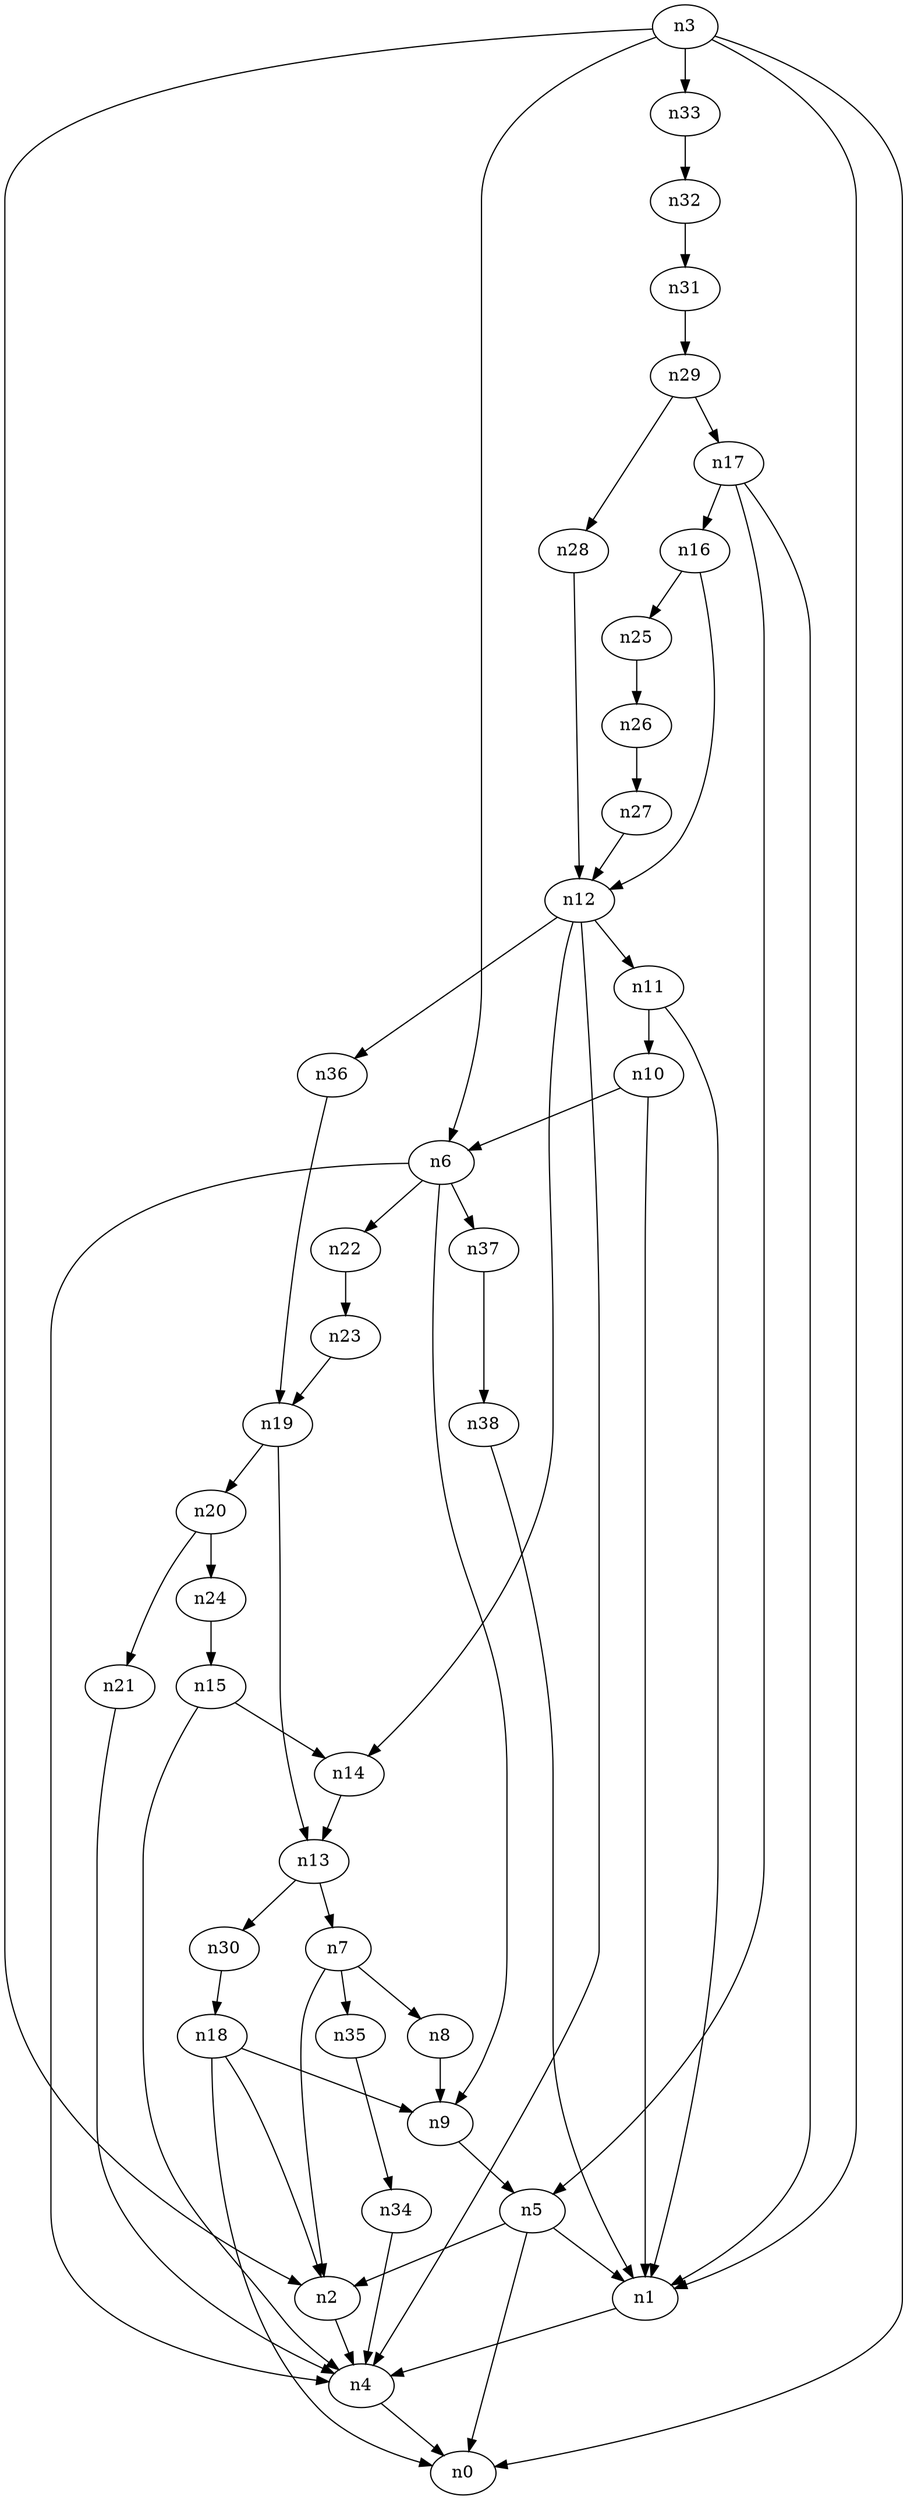 digraph G {
	n1 -> n4	 [_graphml_id=e4];
	n2 -> n4	 [_graphml_id=e7];
	n3 -> n0	 [_graphml_id=e0];
	n3 -> n1	 [_graphml_id=e3];
	n3 -> n2	 [_graphml_id=e6];
	n3 -> n6	 [_graphml_id=e9];
	n3 -> n33	 [_graphml_id=e54];
	n4 -> n0	 [_graphml_id=e1];
	n5 -> n0	 [_graphml_id=e2];
	n5 -> n1	 [_graphml_id=e5];
	n5 -> n2	 [_graphml_id=e8];
	n6 -> n4	 [_graphml_id=e10];
	n6 -> n9	 [_graphml_id=e14];
	n6 -> n22	 [_graphml_id=e35];
	n6 -> n37	 [_graphml_id=e61];
	n7 -> n2	 [_graphml_id=e11];
	n7 -> n8	 [_graphml_id=e12];
	n7 -> n35	 [_graphml_id=e57];
	n8 -> n9	 [_graphml_id=e13];
	n9 -> n5	 [_graphml_id=e20];
	n10 -> n1	 [_graphml_id=e40];
	n10 -> n6	 [_graphml_id=e15];
	n11 -> n1	 [_graphml_id=e17];
	n11 -> n10	 [_graphml_id=e16];
	n12 -> n4	 [_graphml_id=e19];
	n12 -> n11	 [_graphml_id=e18];
	n12 -> n14	 [_graphml_id=e30];
	n12 -> n36	 [_graphml_id=e59];
	n13 -> n7	 [_graphml_id=e21];
	n13 -> n30	 [_graphml_id=e48];
	n14 -> n13	 [_graphml_id=e22];
	n15 -> n4	 [_graphml_id=e24];
	n15 -> n14	 [_graphml_id=e23];
	n16 -> n12	 [_graphml_id=e25];
	n16 -> n25	 [_graphml_id=e41];
	n17 -> n1	 [_graphml_id=e60];
	n17 -> n5	 [_graphml_id=e27];
	n17 -> n16	 [_graphml_id=e26];
	n18 -> n0	 [_graphml_id=e50];
	n18 -> n2	 [_graphml_id=e29];
	n18 -> n9	 [_graphml_id=e28];
	n19 -> n13	 [_graphml_id=e31];
	n19 -> n20	 [_graphml_id=e32];
	n20 -> n21	 [_graphml_id=e33];
	n20 -> n24	 [_graphml_id=e39];
	n21 -> n4	 [_graphml_id=e34];
	n22 -> n23	 [_graphml_id=e36];
	n23 -> n19	 [_graphml_id=e37];
	n24 -> n15	 [_graphml_id=e38];
	n25 -> n26	 [_graphml_id=e42];
	n26 -> n27	 [_graphml_id=e43];
	n27 -> n12	 [_graphml_id=e44];
	n28 -> n12	 [_graphml_id=e45];
	n29 -> n17	 [_graphml_id=e47];
	n29 -> n28	 [_graphml_id=e46];
	n30 -> n18	 [_graphml_id=e49];
	n31 -> n29	 [_graphml_id=e51];
	n32 -> n31	 [_graphml_id=e52];
	n33 -> n32	 [_graphml_id=e53];
	n34 -> n4	 [_graphml_id=e55];
	n35 -> n34	 [_graphml_id=e56];
	n36 -> n19	 [_graphml_id=e58];
	n37 -> n38	 [_graphml_id=e62];
	n38 -> n1	 [_graphml_id=e63];
}
